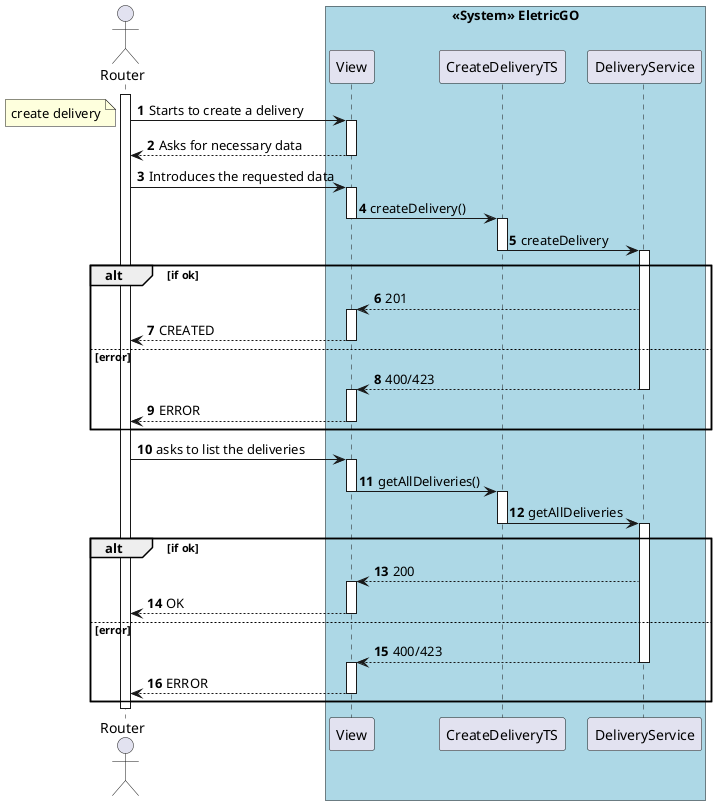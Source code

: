 @startuml
autonumber

actor Router as WM

activate WM
box "<<System>> EletricGO" #LightBlue
'participant "<<System>> EletricGO" as E
participant "View" as view
participant "CreateDeliveryTS" as ctr
participant "DeliveryService" as serv
end box


  
    WM -> view: Starts to create a delivery
   note left
   create delivery
   end note
    activate view
    view --> WM: Asks for necessary data
    deactivate view
    WM-> view: Introduces the requested data
    activate view

    view -> ctr: createDelivery()
    
    deactivate view
    activate ctr
    ctr -> serv: createDelivery
    deactivate ctr
    activate serv

    alt if ok

    serv --> view: 201
     
    activate view
    WM <-- view: CREATED
    deactivate view
   
    else error
    view <-- serv: 400/423
    deactivate ctr
    activate view

    deactivate serv
    WM <-- view: ERROR
    deactivate view

    end alt

     WM -> view: asks to list the deliveries
     activate view
     view -> ctr: getAllDeliveries()
     deactivate view
     activate ctr

    ctr -> serv: getAllDeliveries
    deactivate ctr
    activate serv

    alt if ok

    serv --> view: 200
     
    activate view
    WM <-- view: OK
    deactivate view
   
    else error
    view <-- serv: 400/423
    deactivate ctr
    activate view

    deactivate serv
    WM <-- view: ERROR
    deactivate view

   end alt
  deactivate WM

@enduml